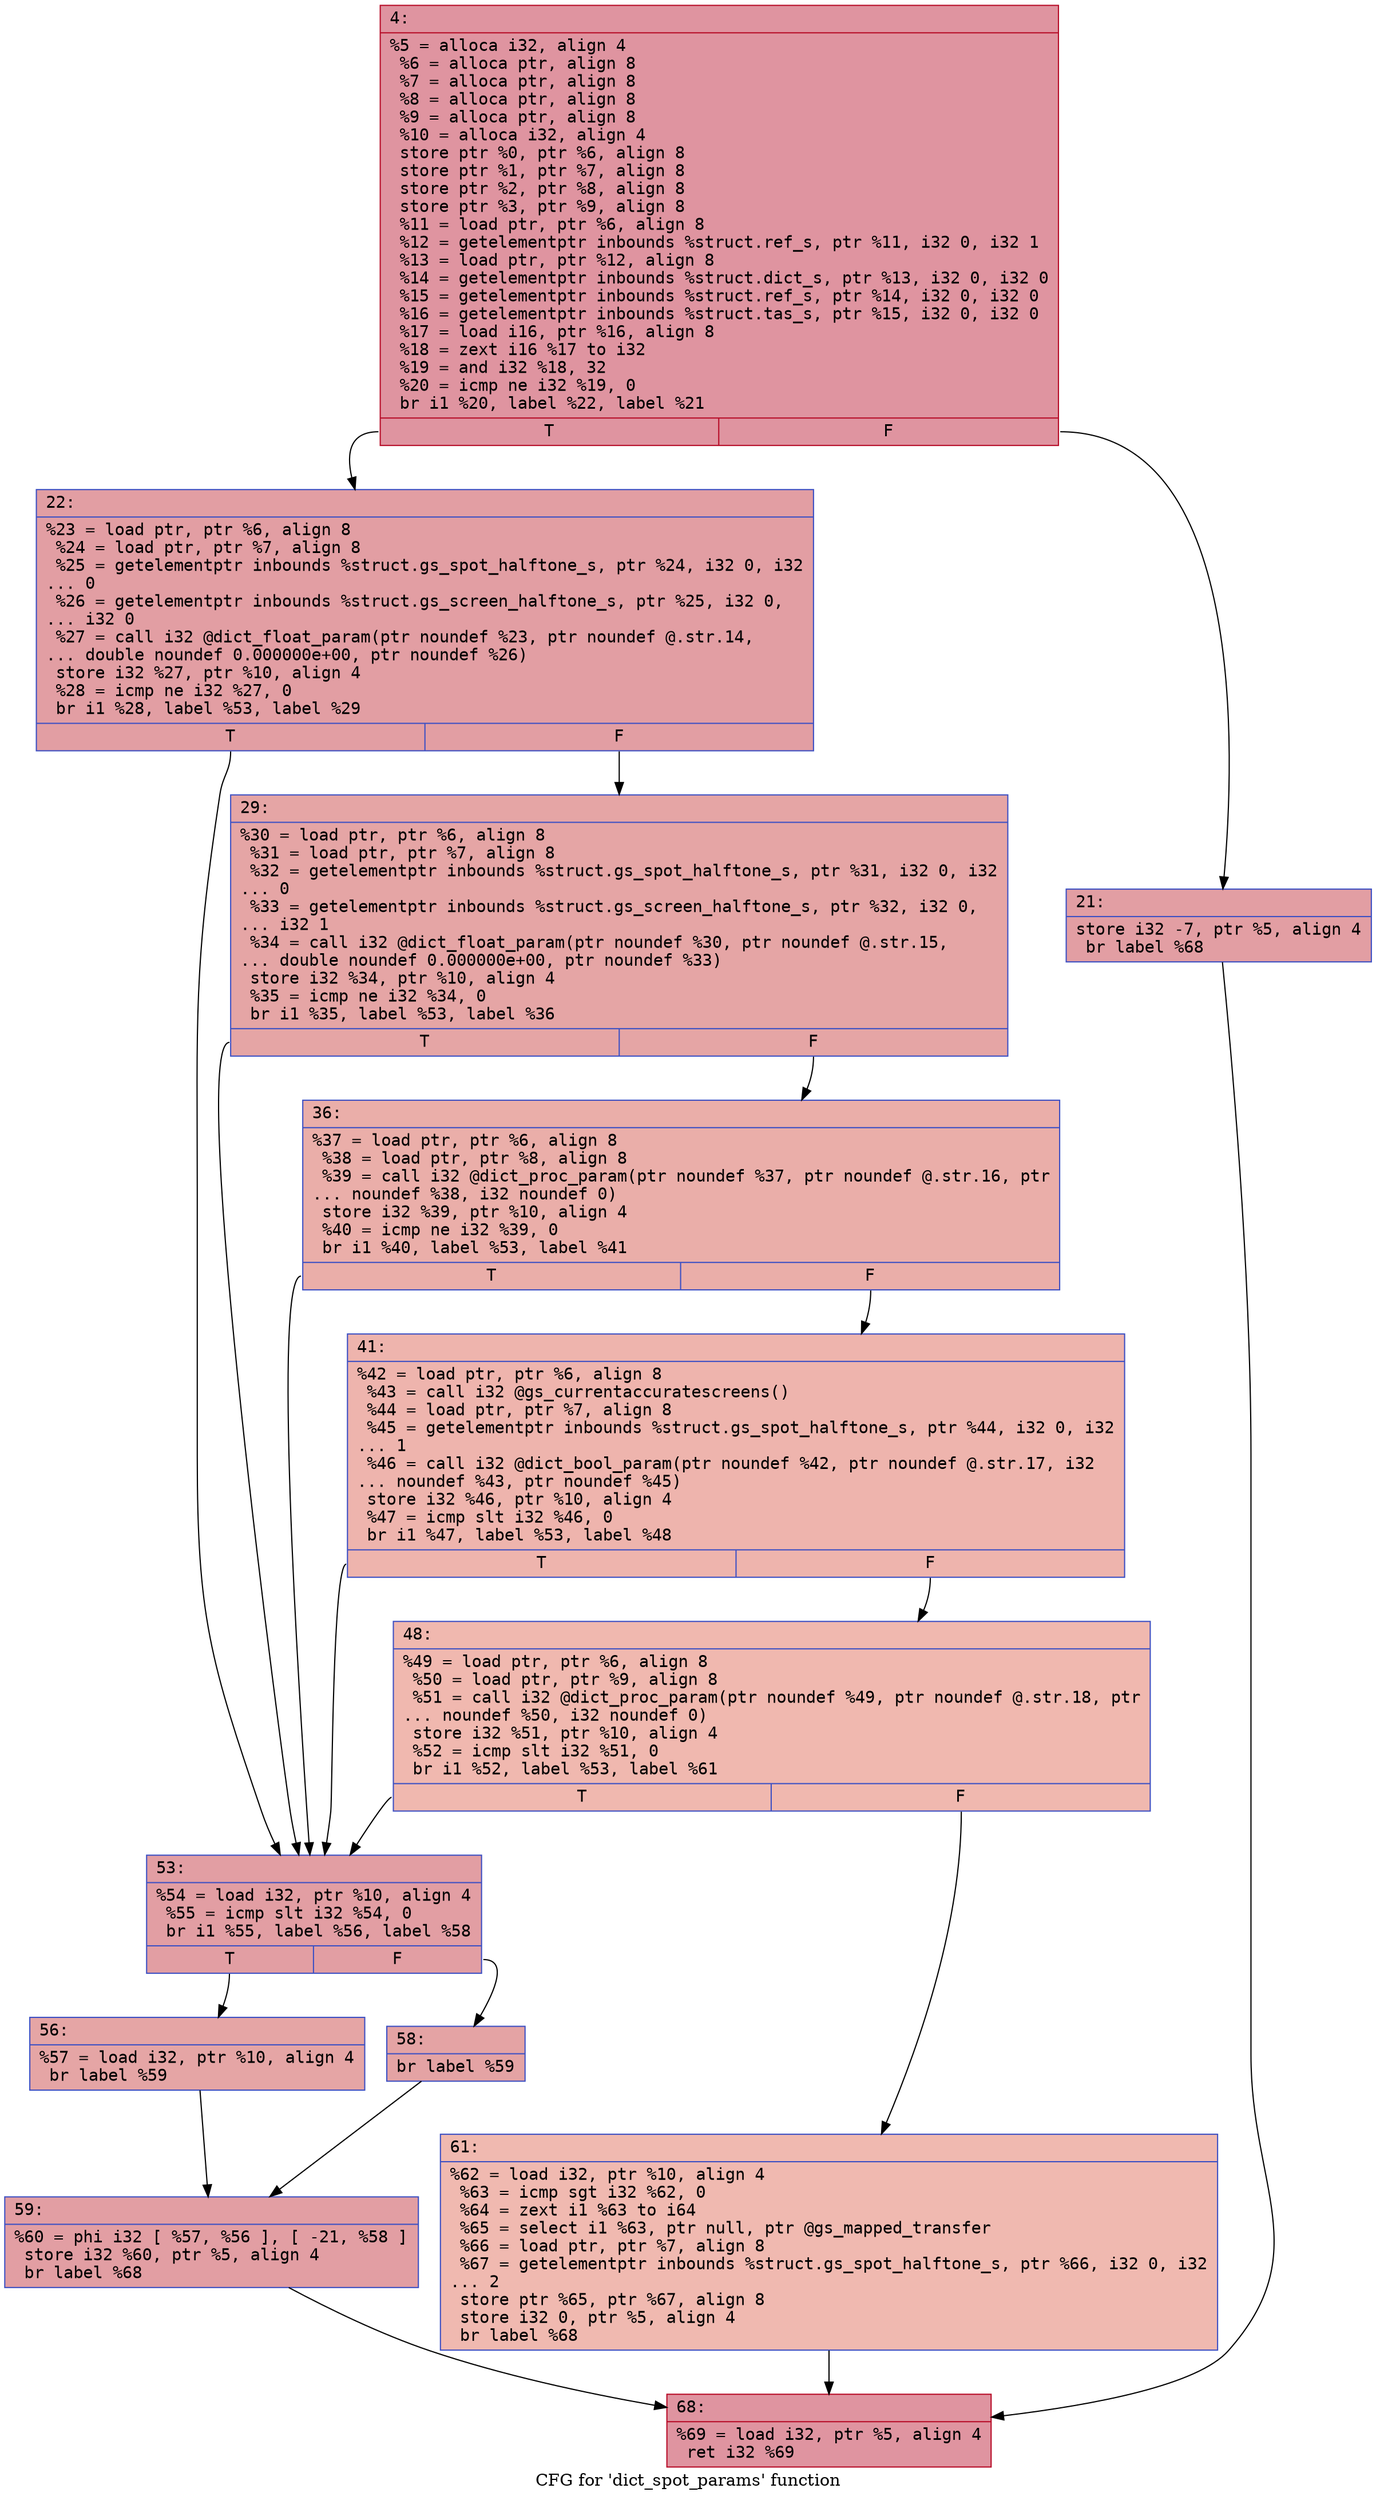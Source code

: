 digraph "CFG for 'dict_spot_params' function" {
	label="CFG for 'dict_spot_params' function";

	Node0x600001fe8280 [shape=record,color="#b70d28ff", style=filled, fillcolor="#b70d2870" fontname="Courier",label="{4:\l|  %5 = alloca i32, align 4\l  %6 = alloca ptr, align 8\l  %7 = alloca ptr, align 8\l  %8 = alloca ptr, align 8\l  %9 = alloca ptr, align 8\l  %10 = alloca i32, align 4\l  store ptr %0, ptr %6, align 8\l  store ptr %1, ptr %7, align 8\l  store ptr %2, ptr %8, align 8\l  store ptr %3, ptr %9, align 8\l  %11 = load ptr, ptr %6, align 8\l  %12 = getelementptr inbounds %struct.ref_s, ptr %11, i32 0, i32 1\l  %13 = load ptr, ptr %12, align 8\l  %14 = getelementptr inbounds %struct.dict_s, ptr %13, i32 0, i32 0\l  %15 = getelementptr inbounds %struct.ref_s, ptr %14, i32 0, i32 0\l  %16 = getelementptr inbounds %struct.tas_s, ptr %15, i32 0, i32 0\l  %17 = load i16, ptr %16, align 8\l  %18 = zext i16 %17 to i32\l  %19 = and i32 %18, 32\l  %20 = icmp ne i32 %19, 0\l  br i1 %20, label %22, label %21\l|{<s0>T|<s1>F}}"];
	Node0x600001fe8280:s0 -> Node0x600001fe8320[tooltip="4 -> 22\nProbability 50.00%" ];
	Node0x600001fe8280:s1 -> Node0x600001fe82d0[tooltip="4 -> 21\nProbability 50.00%" ];
	Node0x600001fe82d0 [shape=record,color="#3d50c3ff", style=filled, fillcolor="#be242e70" fontname="Courier",label="{21:\l|  store i32 -7, ptr %5, align 4\l  br label %68\l}"];
	Node0x600001fe82d0 -> Node0x600001fe8640[tooltip="21 -> 68\nProbability 100.00%" ];
	Node0x600001fe8320 [shape=record,color="#3d50c3ff", style=filled, fillcolor="#be242e70" fontname="Courier",label="{22:\l|  %23 = load ptr, ptr %6, align 8\l  %24 = load ptr, ptr %7, align 8\l  %25 = getelementptr inbounds %struct.gs_spot_halftone_s, ptr %24, i32 0, i32\l... 0\l  %26 = getelementptr inbounds %struct.gs_screen_halftone_s, ptr %25, i32 0,\l... i32 0\l  %27 = call i32 @dict_float_param(ptr noundef %23, ptr noundef @.str.14,\l... double noundef 0.000000e+00, ptr noundef %26)\l  store i32 %27, ptr %10, align 4\l  %28 = icmp ne i32 %27, 0\l  br i1 %28, label %53, label %29\l|{<s0>T|<s1>F}}"];
	Node0x600001fe8320:s0 -> Node0x600001fe84b0[tooltip="22 -> 53\nProbability 62.50%" ];
	Node0x600001fe8320:s1 -> Node0x600001fe8370[tooltip="22 -> 29\nProbability 37.50%" ];
	Node0x600001fe8370 [shape=record,color="#3d50c3ff", style=filled, fillcolor="#c5333470" fontname="Courier",label="{29:\l|  %30 = load ptr, ptr %6, align 8\l  %31 = load ptr, ptr %7, align 8\l  %32 = getelementptr inbounds %struct.gs_spot_halftone_s, ptr %31, i32 0, i32\l... 0\l  %33 = getelementptr inbounds %struct.gs_screen_halftone_s, ptr %32, i32 0,\l... i32 1\l  %34 = call i32 @dict_float_param(ptr noundef %30, ptr noundef @.str.15,\l... double noundef 0.000000e+00, ptr noundef %33)\l  store i32 %34, ptr %10, align 4\l  %35 = icmp ne i32 %34, 0\l  br i1 %35, label %53, label %36\l|{<s0>T|<s1>F}}"];
	Node0x600001fe8370:s0 -> Node0x600001fe84b0[tooltip="29 -> 53\nProbability 62.50%" ];
	Node0x600001fe8370:s1 -> Node0x600001fe83c0[tooltip="29 -> 36\nProbability 37.50%" ];
	Node0x600001fe83c0 [shape=record,color="#3d50c3ff", style=filled, fillcolor="#d0473d70" fontname="Courier",label="{36:\l|  %37 = load ptr, ptr %6, align 8\l  %38 = load ptr, ptr %8, align 8\l  %39 = call i32 @dict_proc_param(ptr noundef %37, ptr noundef @.str.16, ptr\l... noundef %38, i32 noundef 0)\l  store i32 %39, ptr %10, align 4\l  %40 = icmp ne i32 %39, 0\l  br i1 %40, label %53, label %41\l|{<s0>T|<s1>F}}"];
	Node0x600001fe83c0:s0 -> Node0x600001fe84b0[tooltip="36 -> 53\nProbability 62.50%" ];
	Node0x600001fe83c0:s1 -> Node0x600001fe8410[tooltip="36 -> 41\nProbability 37.50%" ];
	Node0x600001fe8410 [shape=record,color="#3d50c3ff", style=filled, fillcolor="#d8564670" fontname="Courier",label="{41:\l|  %42 = load ptr, ptr %6, align 8\l  %43 = call i32 @gs_currentaccuratescreens()\l  %44 = load ptr, ptr %7, align 8\l  %45 = getelementptr inbounds %struct.gs_spot_halftone_s, ptr %44, i32 0, i32\l... 1\l  %46 = call i32 @dict_bool_param(ptr noundef %42, ptr noundef @.str.17, i32\l... noundef %43, ptr noundef %45)\l  store i32 %46, ptr %10, align 4\l  %47 = icmp slt i32 %46, 0\l  br i1 %47, label %53, label %48\l|{<s0>T|<s1>F}}"];
	Node0x600001fe8410:s0 -> Node0x600001fe84b0[tooltip="41 -> 53\nProbability 37.50%" ];
	Node0x600001fe8410:s1 -> Node0x600001fe8460[tooltip="41 -> 48\nProbability 62.50%" ];
	Node0x600001fe8460 [shape=record,color="#3d50c3ff", style=filled, fillcolor="#dc5d4a70" fontname="Courier",label="{48:\l|  %49 = load ptr, ptr %6, align 8\l  %50 = load ptr, ptr %9, align 8\l  %51 = call i32 @dict_proc_param(ptr noundef %49, ptr noundef @.str.18, ptr\l... noundef %50, i32 noundef 0)\l  store i32 %51, ptr %10, align 4\l  %52 = icmp slt i32 %51, 0\l  br i1 %52, label %53, label %61\l|{<s0>T|<s1>F}}"];
	Node0x600001fe8460:s0 -> Node0x600001fe84b0[tooltip="48 -> 53\nProbability 37.50%" ];
	Node0x600001fe8460:s1 -> Node0x600001fe85f0[tooltip="48 -> 61\nProbability 62.50%" ];
	Node0x600001fe84b0 [shape=record,color="#3d50c3ff", style=filled, fillcolor="#be242e70" fontname="Courier",label="{53:\l|  %54 = load i32, ptr %10, align 4\l  %55 = icmp slt i32 %54, 0\l  br i1 %55, label %56, label %58\l|{<s0>T|<s1>F}}"];
	Node0x600001fe84b0:s0 -> Node0x600001fe8500[tooltip="53 -> 56\nProbability 37.50%" ];
	Node0x600001fe84b0:s1 -> Node0x600001fe8550[tooltip="53 -> 58\nProbability 62.50%" ];
	Node0x600001fe8500 [shape=record,color="#3d50c3ff", style=filled, fillcolor="#c5333470" fontname="Courier",label="{56:\l|  %57 = load i32, ptr %10, align 4\l  br label %59\l}"];
	Node0x600001fe8500 -> Node0x600001fe85a0[tooltip="56 -> 59\nProbability 100.00%" ];
	Node0x600001fe8550 [shape=record,color="#3d50c3ff", style=filled, fillcolor="#c32e3170" fontname="Courier",label="{58:\l|  br label %59\l}"];
	Node0x600001fe8550 -> Node0x600001fe85a0[tooltip="58 -> 59\nProbability 100.00%" ];
	Node0x600001fe85a0 [shape=record,color="#3d50c3ff", style=filled, fillcolor="#be242e70" fontname="Courier",label="{59:\l|  %60 = phi i32 [ %57, %56 ], [ -21, %58 ]\l  store i32 %60, ptr %5, align 4\l  br label %68\l}"];
	Node0x600001fe85a0 -> Node0x600001fe8640[tooltip="59 -> 68\nProbability 100.00%" ];
	Node0x600001fe85f0 [shape=record,color="#3d50c3ff", style=filled, fillcolor="#de614d70" fontname="Courier",label="{61:\l|  %62 = load i32, ptr %10, align 4\l  %63 = icmp sgt i32 %62, 0\l  %64 = zext i1 %63 to i64\l  %65 = select i1 %63, ptr null, ptr @gs_mapped_transfer\l  %66 = load ptr, ptr %7, align 8\l  %67 = getelementptr inbounds %struct.gs_spot_halftone_s, ptr %66, i32 0, i32\l... 2\l  store ptr %65, ptr %67, align 8\l  store i32 0, ptr %5, align 4\l  br label %68\l}"];
	Node0x600001fe85f0 -> Node0x600001fe8640[tooltip="61 -> 68\nProbability 100.00%" ];
	Node0x600001fe8640 [shape=record,color="#b70d28ff", style=filled, fillcolor="#b70d2870" fontname="Courier",label="{68:\l|  %69 = load i32, ptr %5, align 4\l  ret i32 %69\l}"];
}
